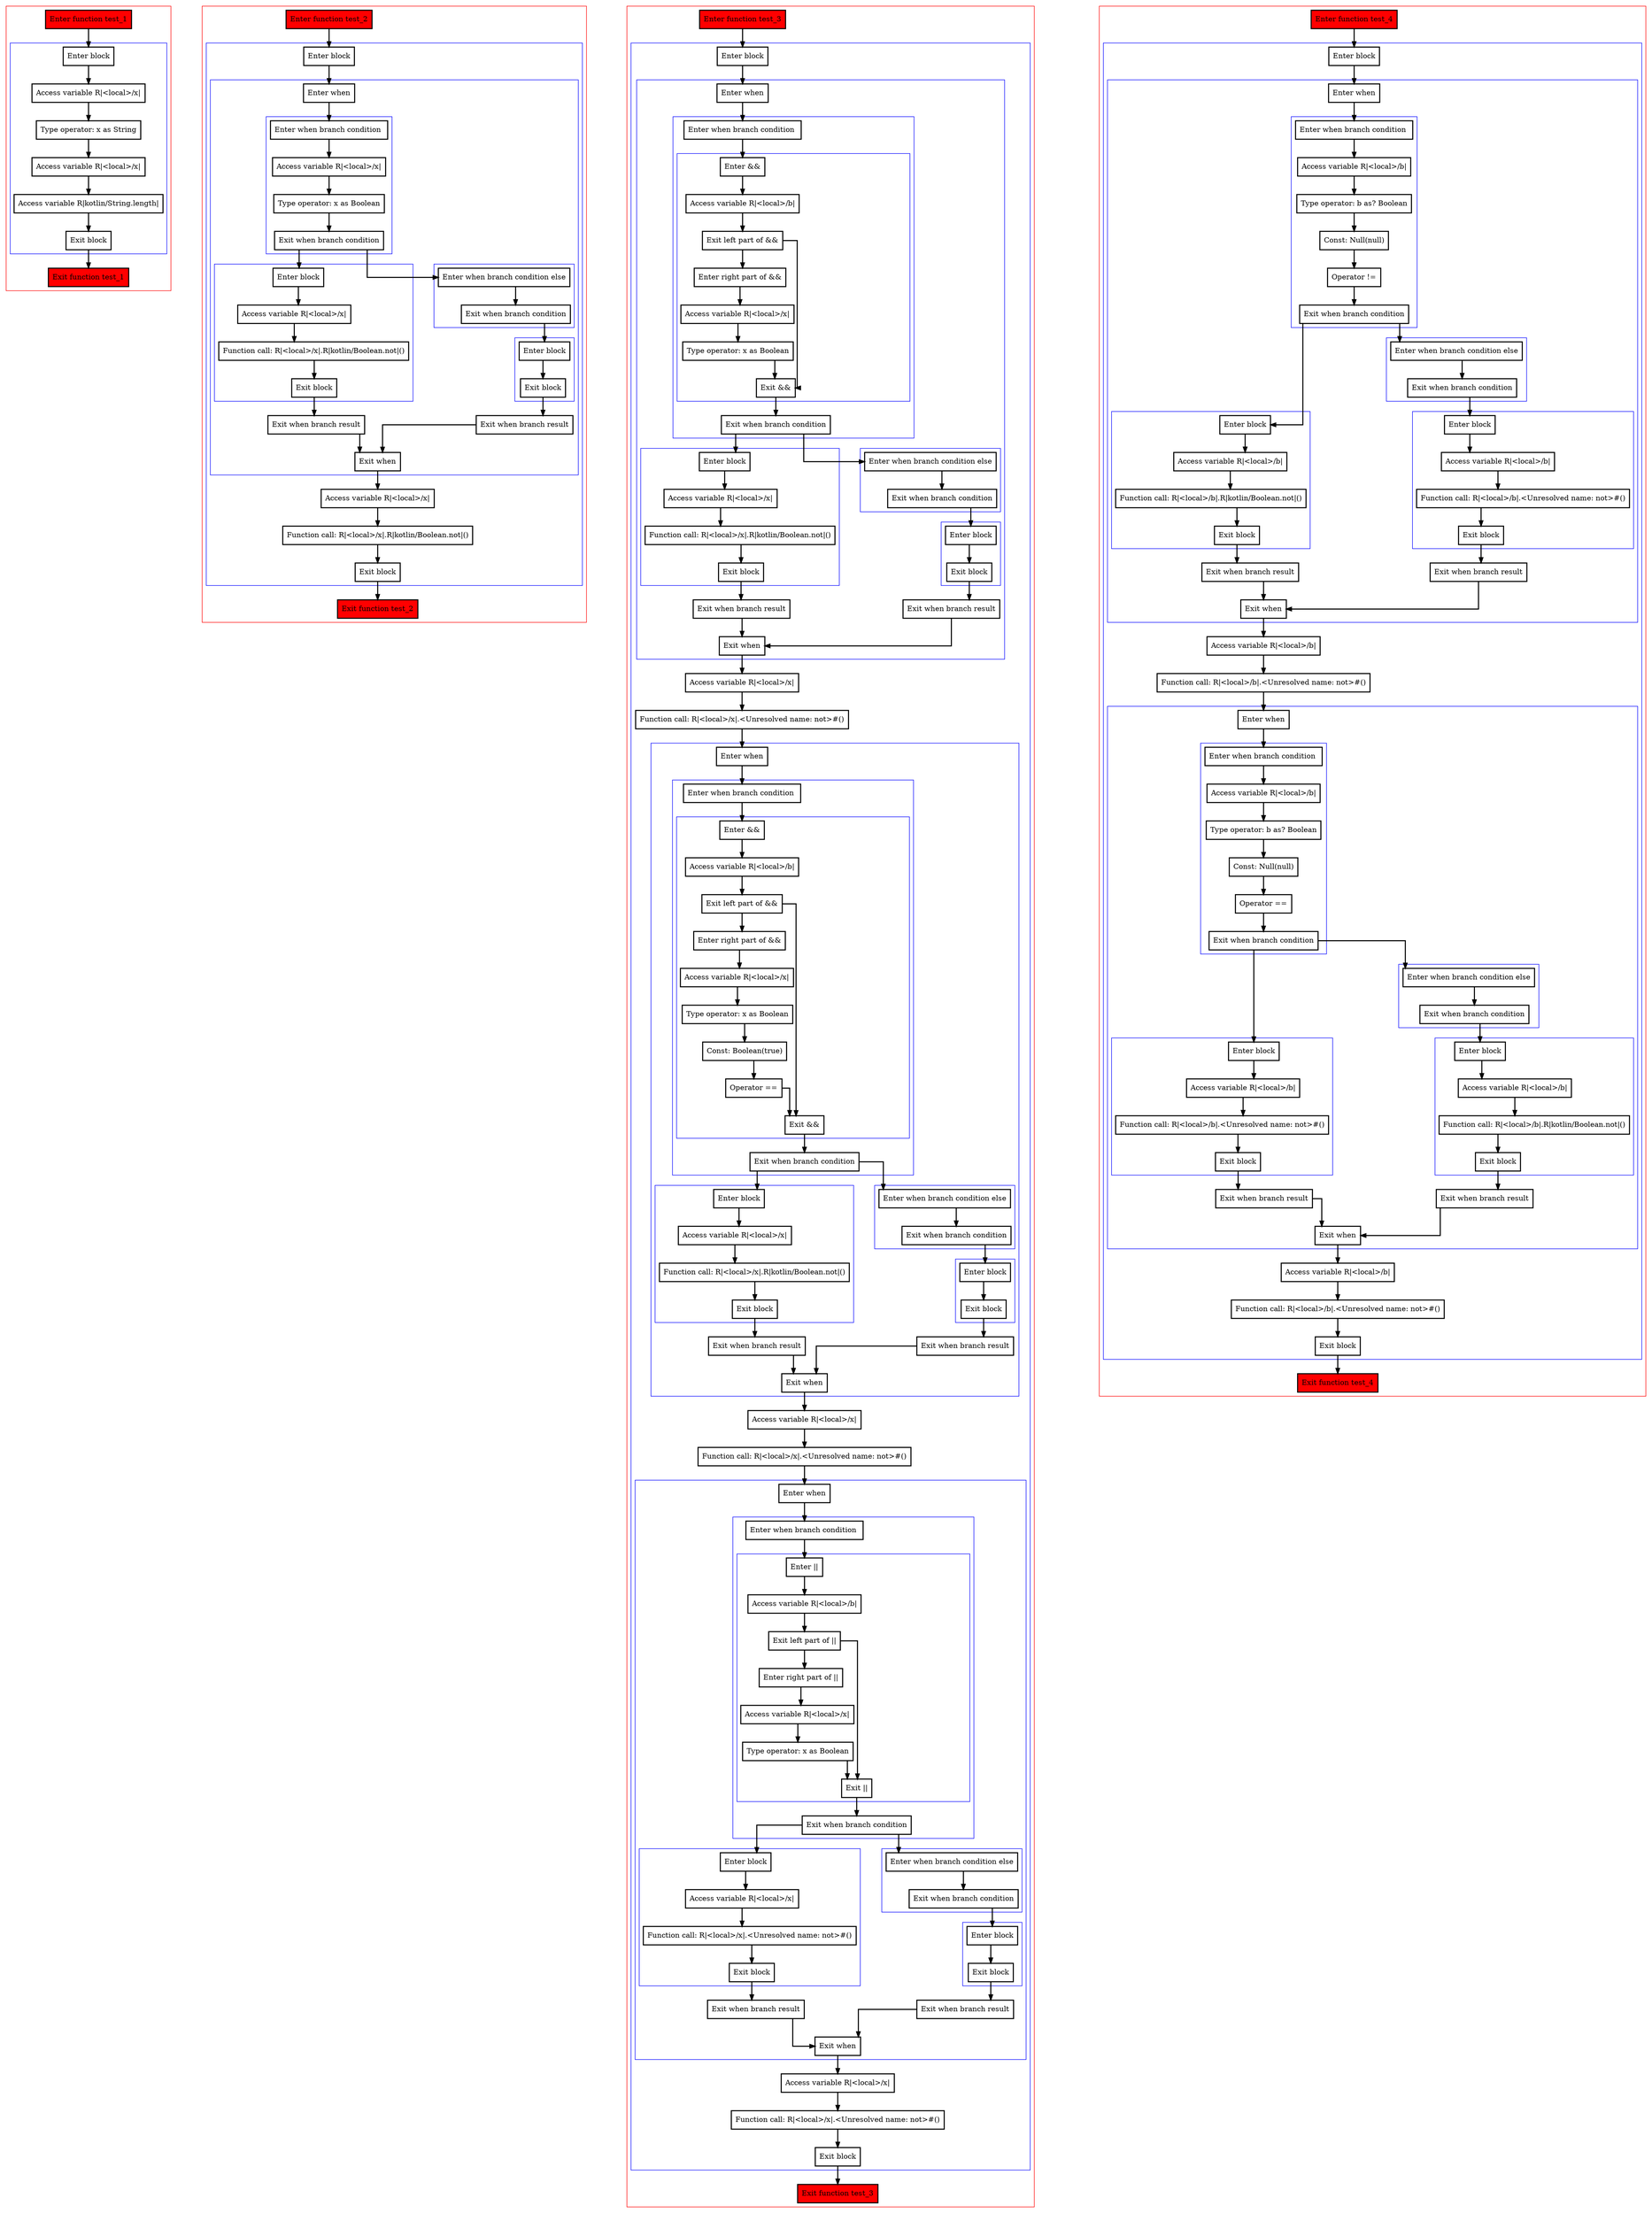 digraph casts_kt {
  graph [splines=ortho nodesep=3]
  node [shape=box penwidth=2]
  edge [penwidth=2]

  subgraph cluster_0 {
    color=red
    0 [label="Enter function test_1" style="filled" fillcolor=red];
    subgraph cluster_1 {
      color=blue
      1 [label="Enter block"];
      2 [label="Access variable R|<local>/x|"];
      3 [label="Type operator: x as String"];
      4 [label="Access variable R|<local>/x|"];
      5 [label="Access variable R|kotlin/String.length|"];
      6 [label="Exit block"];
    }
    7 [label="Exit function test_1" style="filled" fillcolor=red];
  }

  0 -> {1};
  1 -> {2};
  2 -> {3};
  3 -> {4};
  4 -> {5};
  5 -> {6};
  6 -> {7};

  subgraph cluster_2 {
    color=red
    8 [label="Enter function test_2" style="filled" fillcolor=red];
    subgraph cluster_3 {
      color=blue
      9 [label="Enter block"];
      subgraph cluster_4 {
        color=blue
        10 [label="Enter when"];
        subgraph cluster_5 {
          color=blue
          11 [label="Enter when branch condition "];
          12 [label="Access variable R|<local>/x|"];
          13 [label="Type operator: x as Boolean"];
          14 [label="Exit when branch condition"];
        }
        subgraph cluster_6 {
          color=blue
          15 [label="Enter block"];
          16 [label="Access variable R|<local>/x|"];
          17 [label="Function call: R|<local>/x|.R|kotlin/Boolean.not|()"];
          18 [label="Exit block"];
        }
        19 [label="Exit when branch result"];
        subgraph cluster_7 {
          color=blue
          20 [label="Enter when branch condition else"];
          21 [label="Exit when branch condition"];
        }
        subgraph cluster_8 {
          color=blue
          22 [label="Enter block"];
          23 [label="Exit block"];
        }
        24 [label="Exit when branch result"];
        25 [label="Exit when"];
      }
      26 [label="Access variable R|<local>/x|"];
      27 [label="Function call: R|<local>/x|.R|kotlin/Boolean.not|()"];
      28 [label="Exit block"];
    }
    29 [label="Exit function test_2" style="filled" fillcolor=red];
  }

  8 -> {9};
  9 -> {10};
  10 -> {11};
  11 -> {12};
  12 -> {13};
  13 -> {14};
  14 -> {15 20};
  15 -> {16};
  16 -> {17};
  17 -> {18};
  18 -> {19};
  19 -> {25};
  20 -> {21};
  21 -> {22};
  22 -> {23};
  23 -> {24};
  24 -> {25};
  25 -> {26};
  26 -> {27};
  27 -> {28};
  28 -> {29};

  subgraph cluster_9 {
    color=red
    30 [label="Enter function test_3" style="filled" fillcolor=red];
    subgraph cluster_10 {
      color=blue
      31 [label="Enter block"];
      subgraph cluster_11 {
        color=blue
        32 [label="Enter when"];
        subgraph cluster_12 {
          color=blue
          33 [label="Enter when branch condition "];
          subgraph cluster_13 {
            color=blue
            34 [label="Enter &&"];
            35 [label="Access variable R|<local>/b|"];
            36 [label="Exit left part of &&"];
            37 [label="Enter right part of &&"];
            38 [label="Access variable R|<local>/x|"];
            39 [label="Type operator: x as Boolean"];
            40 [label="Exit &&"];
          }
          41 [label="Exit when branch condition"];
        }
        subgraph cluster_14 {
          color=blue
          42 [label="Enter block"];
          43 [label="Access variable R|<local>/x|"];
          44 [label="Function call: R|<local>/x|.R|kotlin/Boolean.not|()"];
          45 [label="Exit block"];
        }
        46 [label="Exit when branch result"];
        subgraph cluster_15 {
          color=blue
          47 [label="Enter when branch condition else"];
          48 [label="Exit when branch condition"];
        }
        subgraph cluster_16 {
          color=blue
          49 [label="Enter block"];
          50 [label="Exit block"];
        }
        51 [label="Exit when branch result"];
        52 [label="Exit when"];
      }
      53 [label="Access variable R|<local>/x|"];
      54 [label="Function call: R|<local>/x|.<Unresolved name: not>#()"];
      subgraph cluster_17 {
        color=blue
        55 [label="Enter when"];
        subgraph cluster_18 {
          color=blue
          56 [label="Enter when branch condition "];
          subgraph cluster_19 {
            color=blue
            57 [label="Enter &&"];
            58 [label="Access variable R|<local>/b|"];
            59 [label="Exit left part of &&"];
            60 [label="Enter right part of &&"];
            61 [label="Access variable R|<local>/x|"];
            62 [label="Type operator: x as Boolean"];
            63 [label="Const: Boolean(true)"];
            64 [label="Operator =="];
            65 [label="Exit &&"];
          }
          66 [label="Exit when branch condition"];
        }
        subgraph cluster_20 {
          color=blue
          67 [label="Enter block"];
          68 [label="Access variable R|<local>/x|"];
          69 [label="Function call: R|<local>/x|.R|kotlin/Boolean.not|()"];
          70 [label="Exit block"];
        }
        71 [label="Exit when branch result"];
        subgraph cluster_21 {
          color=blue
          72 [label="Enter when branch condition else"];
          73 [label="Exit when branch condition"];
        }
        subgraph cluster_22 {
          color=blue
          74 [label="Enter block"];
          75 [label="Exit block"];
        }
        76 [label="Exit when branch result"];
        77 [label="Exit when"];
      }
      78 [label="Access variable R|<local>/x|"];
      79 [label="Function call: R|<local>/x|.<Unresolved name: not>#()"];
      subgraph cluster_23 {
        color=blue
        80 [label="Enter when"];
        subgraph cluster_24 {
          color=blue
          81 [label="Enter when branch condition "];
          subgraph cluster_25 {
            color=blue
            82 [label="Enter ||"];
            83 [label="Access variable R|<local>/b|"];
            84 [label="Exit left part of ||"];
            85 [label="Enter right part of ||"];
            86 [label="Access variable R|<local>/x|"];
            87 [label="Type operator: x as Boolean"];
            88 [label="Exit ||"];
          }
          89 [label="Exit when branch condition"];
        }
        subgraph cluster_26 {
          color=blue
          90 [label="Enter block"];
          91 [label="Access variable R|<local>/x|"];
          92 [label="Function call: R|<local>/x|.<Unresolved name: not>#()"];
          93 [label="Exit block"];
        }
        94 [label="Exit when branch result"];
        subgraph cluster_27 {
          color=blue
          95 [label="Enter when branch condition else"];
          96 [label="Exit when branch condition"];
        }
        subgraph cluster_28 {
          color=blue
          97 [label="Enter block"];
          98 [label="Exit block"];
        }
        99 [label="Exit when branch result"];
        100 [label="Exit when"];
      }
      101 [label="Access variable R|<local>/x|"];
      102 [label="Function call: R|<local>/x|.<Unresolved name: not>#()"];
      103 [label="Exit block"];
    }
    104 [label="Exit function test_3" style="filled" fillcolor=red];
  }

  30 -> {31};
  31 -> {32};
  32 -> {33};
  33 -> {34};
  34 -> {35};
  35 -> {36};
  36 -> {40 37};
  37 -> {38};
  38 -> {39};
  39 -> {40};
  40 -> {41};
  41 -> {42 47};
  42 -> {43};
  43 -> {44};
  44 -> {45};
  45 -> {46};
  46 -> {52};
  47 -> {48};
  48 -> {49};
  49 -> {50};
  50 -> {51};
  51 -> {52};
  52 -> {53};
  53 -> {54};
  54 -> {55};
  55 -> {56};
  56 -> {57};
  57 -> {58};
  58 -> {59};
  59 -> {65 60};
  60 -> {61};
  61 -> {62};
  62 -> {63};
  63 -> {64};
  64 -> {65};
  65 -> {66};
  66 -> {67 72};
  67 -> {68};
  68 -> {69};
  69 -> {70};
  70 -> {71};
  71 -> {77};
  72 -> {73};
  73 -> {74};
  74 -> {75};
  75 -> {76};
  76 -> {77};
  77 -> {78};
  78 -> {79};
  79 -> {80};
  80 -> {81};
  81 -> {82};
  82 -> {83};
  83 -> {84};
  84 -> {88 85};
  85 -> {86};
  86 -> {87};
  87 -> {88};
  88 -> {89};
  89 -> {90 95};
  90 -> {91};
  91 -> {92};
  92 -> {93};
  93 -> {94};
  94 -> {100};
  95 -> {96};
  96 -> {97};
  97 -> {98};
  98 -> {99};
  99 -> {100};
  100 -> {101};
  101 -> {102};
  102 -> {103};
  103 -> {104};

  subgraph cluster_29 {
    color=red
    105 [label="Enter function test_4" style="filled" fillcolor=red];
    subgraph cluster_30 {
      color=blue
      106 [label="Enter block"];
      subgraph cluster_31 {
        color=blue
        107 [label="Enter when"];
        subgraph cluster_32 {
          color=blue
          108 [label="Enter when branch condition "];
          109 [label="Access variable R|<local>/b|"];
          110 [label="Type operator: b as? Boolean"];
          111 [label="Const: Null(null)"];
          112 [label="Operator !="];
          113 [label="Exit when branch condition"];
        }
        subgraph cluster_33 {
          color=blue
          114 [label="Enter block"];
          115 [label="Access variable R|<local>/b|"];
          116 [label="Function call: R|<local>/b|.R|kotlin/Boolean.not|()"];
          117 [label="Exit block"];
        }
        118 [label="Exit when branch result"];
        subgraph cluster_34 {
          color=blue
          119 [label="Enter when branch condition else"];
          120 [label="Exit when branch condition"];
        }
        subgraph cluster_35 {
          color=blue
          121 [label="Enter block"];
          122 [label="Access variable R|<local>/b|"];
          123 [label="Function call: R|<local>/b|.<Unresolved name: not>#()"];
          124 [label="Exit block"];
        }
        125 [label="Exit when branch result"];
        126 [label="Exit when"];
      }
      127 [label="Access variable R|<local>/b|"];
      128 [label="Function call: R|<local>/b|.<Unresolved name: not>#()"];
      subgraph cluster_36 {
        color=blue
        129 [label="Enter when"];
        subgraph cluster_37 {
          color=blue
          130 [label="Enter when branch condition "];
          131 [label="Access variable R|<local>/b|"];
          132 [label="Type operator: b as? Boolean"];
          133 [label="Const: Null(null)"];
          134 [label="Operator =="];
          135 [label="Exit when branch condition"];
        }
        subgraph cluster_38 {
          color=blue
          136 [label="Enter block"];
          137 [label="Access variable R|<local>/b|"];
          138 [label="Function call: R|<local>/b|.<Unresolved name: not>#()"];
          139 [label="Exit block"];
        }
        140 [label="Exit when branch result"];
        subgraph cluster_39 {
          color=blue
          141 [label="Enter when branch condition else"];
          142 [label="Exit when branch condition"];
        }
        subgraph cluster_40 {
          color=blue
          143 [label="Enter block"];
          144 [label="Access variable R|<local>/b|"];
          145 [label="Function call: R|<local>/b|.R|kotlin/Boolean.not|()"];
          146 [label="Exit block"];
        }
        147 [label="Exit when branch result"];
        148 [label="Exit when"];
      }
      149 [label="Access variable R|<local>/b|"];
      150 [label="Function call: R|<local>/b|.<Unresolved name: not>#()"];
      151 [label="Exit block"];
    }
    152 [label="Exit function test_4" style="filled" fillcolor=red];
  }

  105 -> {106};
  106 -> {107};
  107 -> {108};
  108 -> {109};
  109 -> {110};
  110 -> {111};
  111 -> {112};
  112 -> {113};
  113 -> {114 119};
  114 -> {115};
  115 -> {116};
  116 -> {117};
  117 -> {118};
  118 -> {126};
  119 -> {120};
  120 -> {121};
  121 -> {122};
  122 -> {123};
  123 -> {124};
  124 -> {125};
  125 -> {126};
  126 -> {127};
  127 -> {128};
  128 -> {129};
  129 -> {130};
  130 -> {131};
  131 -> {132};
  132 -> {133};
  133 -> {134};
  134 -> {135};
  135 -> {136 141};
  136 -> {137};
  137 -> {138};
  138 -> {139};
  139 -> {140};
  140 -> {148};
  141 -> {142};
  142 -> {143};
  143 -> {144};
  144 -> {145};
  145 -> {146};
  146 -> {147};
  147 -> {148};
  148 -> {149};
  149 -> {150};
  150 -> {151};
  151 -> {152};

}
